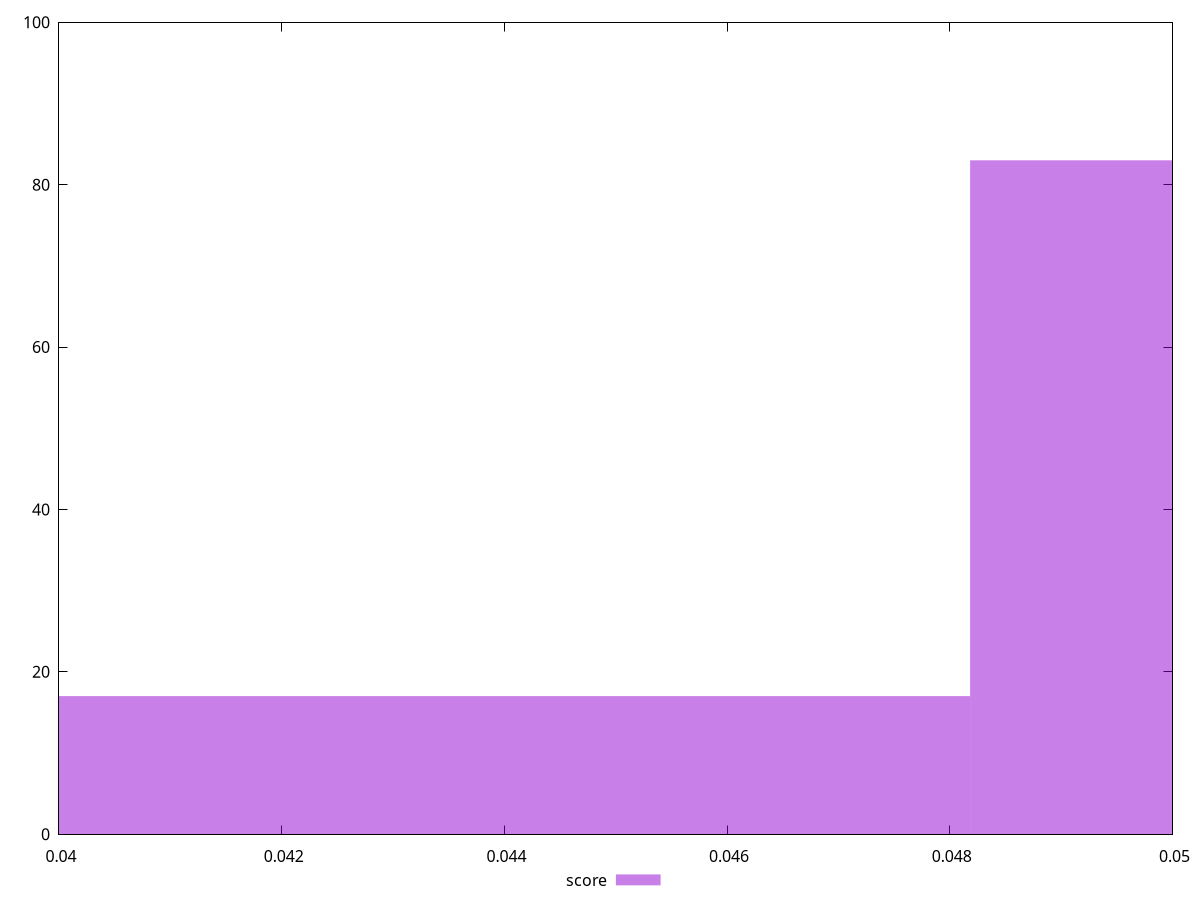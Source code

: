 reset

$score <<EOF
0.0525628335919644 83
0.04380236132663699 17
EOF

set key outside below
set boxwidth 0.008760472265327399
set xrange [0.04:0.05]
set yrange [0:100]
set trange [0:100]
set style fill transparent solid 0.5 noborder
set terminal svg size 640, 490 enhanced background rgb 'white'
set output "reports/report_00033_2021-03-01T14-23-16.841Z/uses-long-cache-ttl/samples/astro/score/histogram.svg"

plot $score title "score" with boxes

reset
